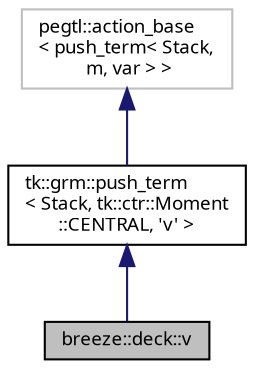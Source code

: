 digraph "breeze::deck::v"
{
 // INTERACTIVE_SVG=YES
  bgcolor="transparent";
  edge [fontname="sans-serif",fontsize="9",labelfontname="sans-serif",labelfontsize="9"];
  node [fontname="sans-serif",fontsize="9",shape=record];
  Node1 [label="breeze::deck::v",height=0.2,width=0.4,color="black", fillcolor="grey75", style="filled", fontcolor="black"];
  Node2 -> Node1 [dir="back",color="midnightblue",fontsize="9",style="solid",fontname="sans-serif"];
  Node2 [label="tk::grm::push_term\l\< Stack, tk::ctr::Moment\l::CENTRAL, 'v' \>",height=0.2,width=0.4,color="black",URL="$structtk_1_1grm_1_1push__term.html"];
  Node3 -> Node2 [dir="back",color="midnightblue",fontsize="9",style="solid",fontname="sans-serif"];
  Node3 [label="pegtl::action_base\l\< push_term\< Stack,\l m, var \> \>",height=0.2,width=0.4,color="grey75"];
}
